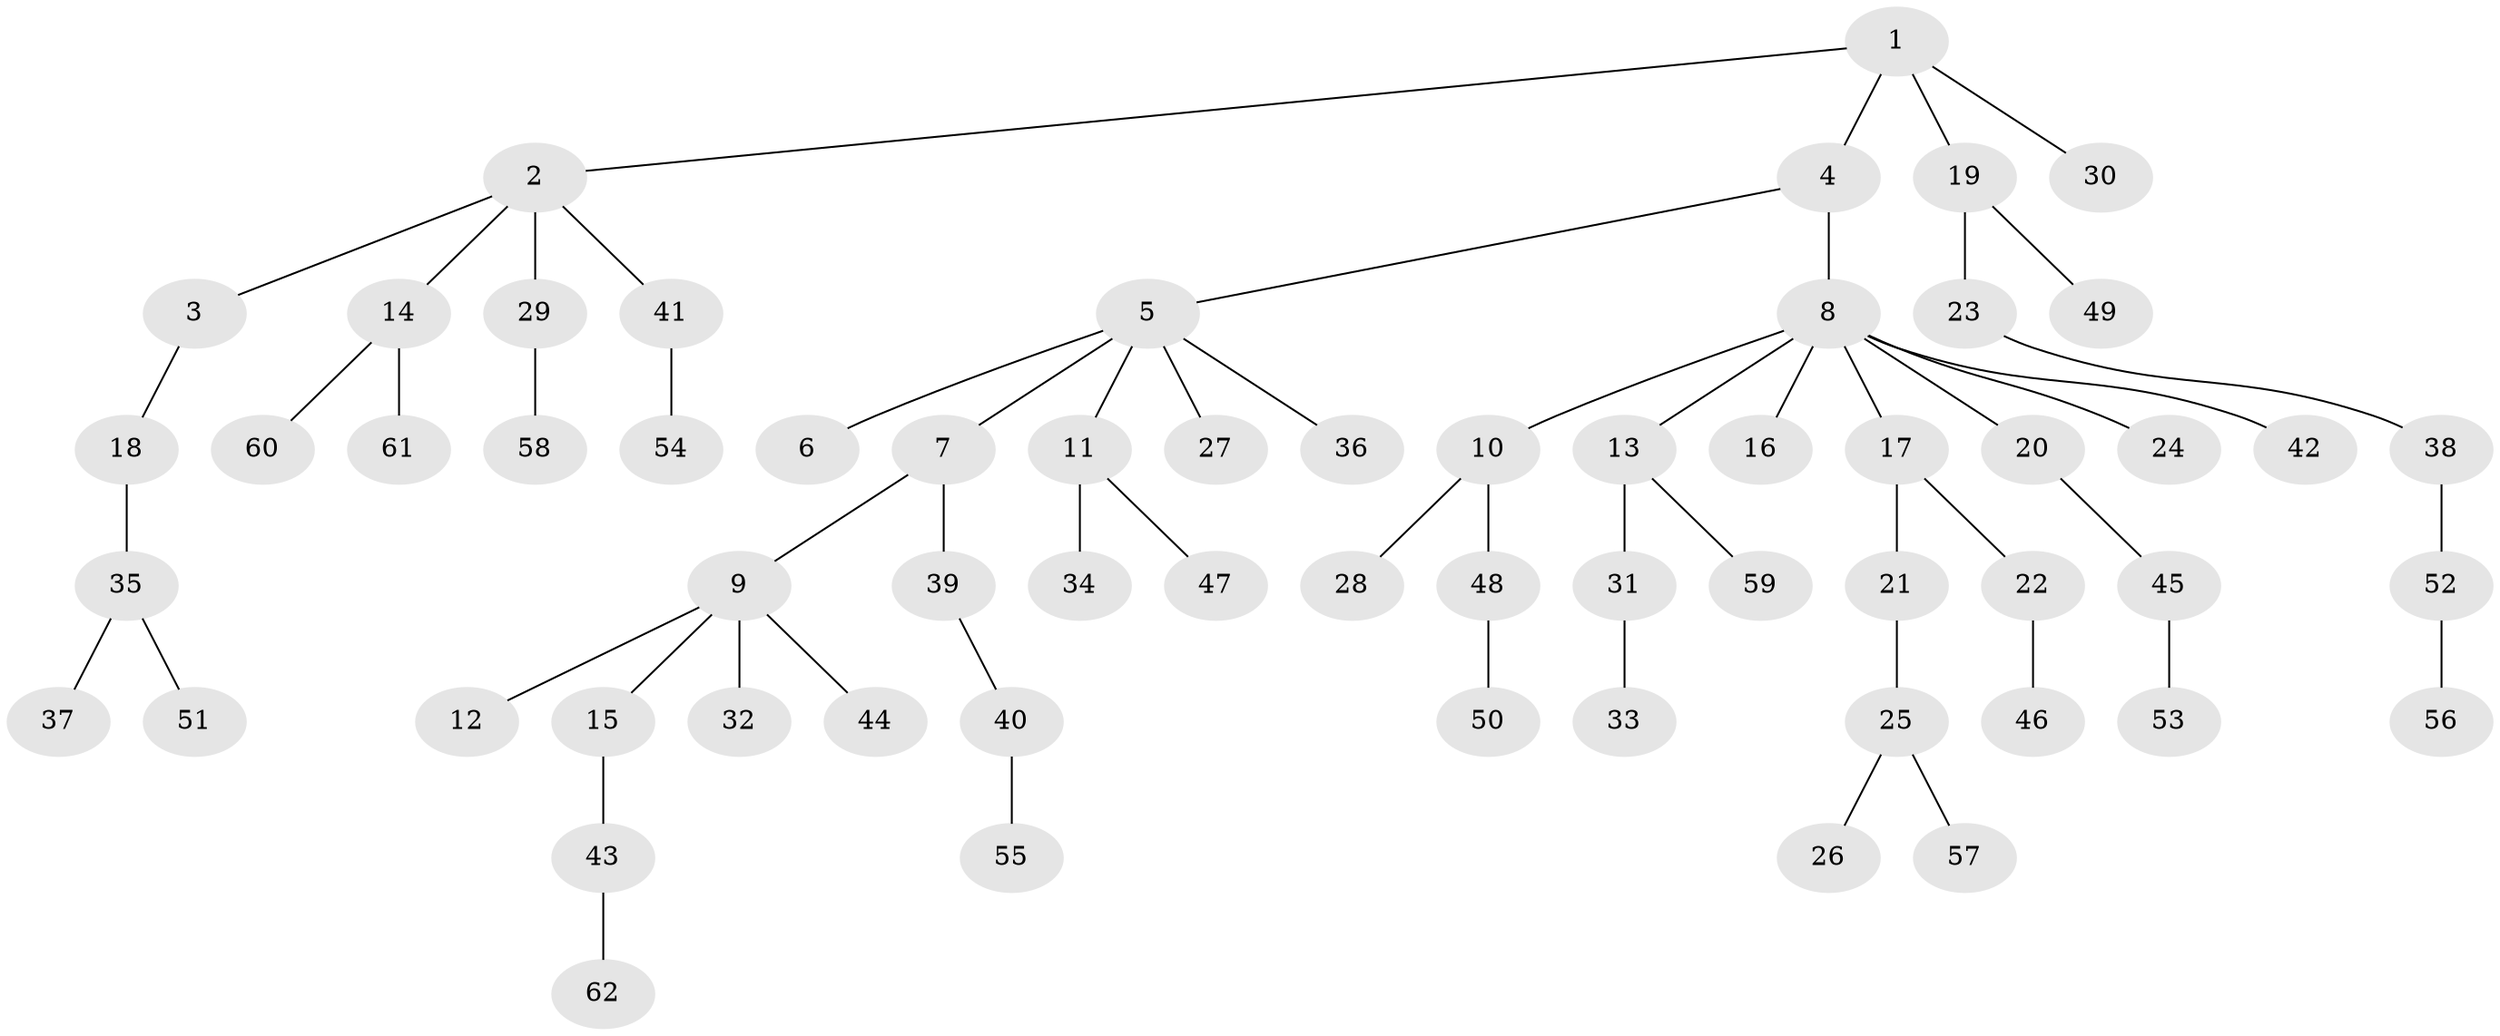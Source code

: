 // coarse degree distribution, {7: 0.03225806451612903, 2: 0.16129032258064516, 9: 0.03225806451612903, 5: 0.06451612903225806, 1: 0.6774193548387096, 3: 0.03225806451612903}
// Generated by graph-tools (version 1.1) at 2025/19/03/04/25 18:19:22]
// undirected, 62 vertices, 61 edges
graph export_dot {
graph [start="1"]
  node [color=gray90,style=filled];
  1;
  2;
  3;
  4;
  5;
  6;
  7;
  8;
  9;
  10;
  11;
  12;
  13;
  14;
  15;
  16;
  17;
  18;
  19;
  20;
  21;
  22;
  23;
  24;
  25;
  26;
  27;
  28;
  29;
  30;
  31;
  32;
  33;
  34;
  35;
  36;
  37;
  38;
  39;
  40;
  41;
  42;
  43;
  44;
  45;
  46;
  47;
  48;
  49;
  50;
  51;
  52;
  53;
  54;
  55;
  56;
  57;
  58;
  59;
  60;
  61;
  62;
  1 -- 2;
  1 -- 4;
  1 -- 19;
  1 -- 30;
  2 -- 3;
  2 -- 14;
  2 -- 29;
  2 -- 41;
  3 -- 18;
  4 -- 5;
  4 -- 8;
  5 -- 6;
  5 -- 7;
  5 -- 11;
  5 -- 27;
  5 -- 36;
  7 -- 9;
  7 -- 39;
  8 -- 10;
  8 -- 13;
  8 -- 16;
  8 -- 17;
  8 -- 20;
  8 -- 24;
  8 -- 42;
  9 -- 12;
  9 -- 15;
  9 -- 32;
  9 -- 44;
  10 -- 28;
  10 -- 48;
  11 -- 34;
  11 -- 47;
  13 -- 31;
  13 -- 59;
  14 -- 60;
  14 -- 61;
  15 -- 43;
  17 -- 21;
  17 -- 22;
  18 -- 35;
  19 -- 23;
  19 -- 49;
  20 -- 45;
  21 -- 25;
  22 -- 46;
  23 -- 38;
  25 -- 26;
  25 -- 57;
  29 -- 58;
  31 -- 33;
  35 -- 37;
  35 -- 51;
  38 -- 52;
  39 -- 40;
  40 -- 55;
  41 -- 54;
  43 -- 62;
  45 -- 53;
  48 -- 50;
  52 -- 56;
}
